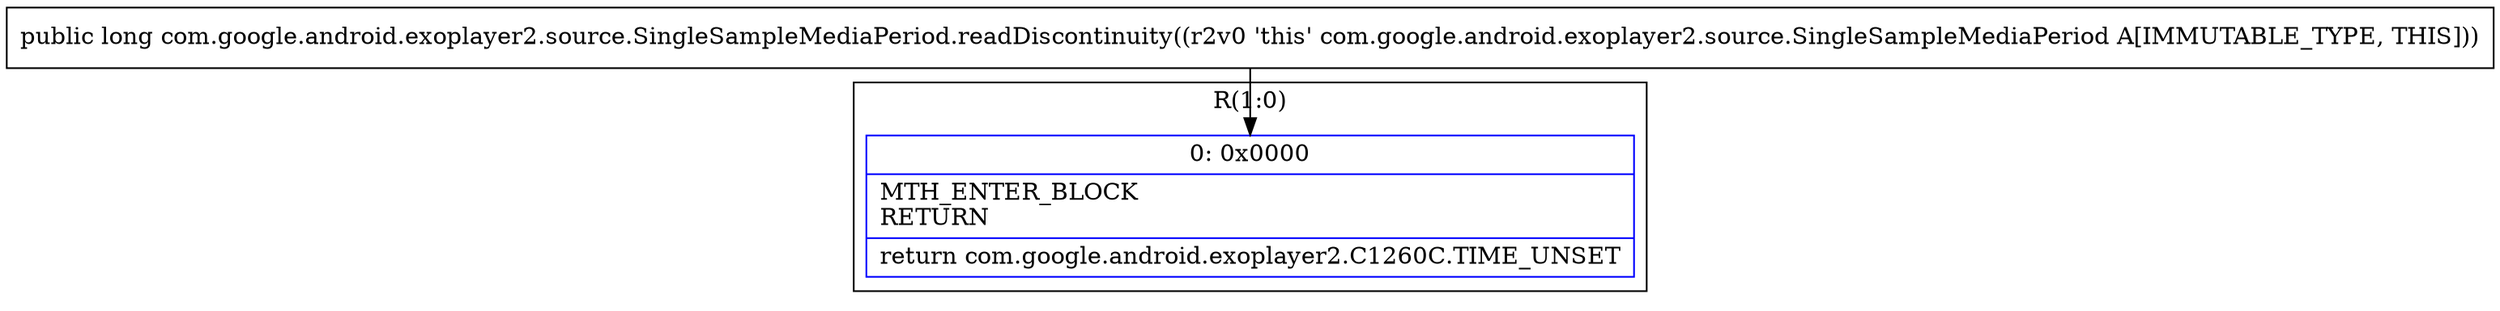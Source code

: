 digraph "CFG forcom.google.android.exoplayer2.source.SingleSampleMediaPeriod.readDiscontinuity()J" {
subgraph cluster_Region_929275034 {
label = "R(1:0)";
node [shape=record,color=blue];
Node_0 [shape=record,label="{0\:\ 0x0000|MTH_ENTER_BLOCK\lRETURN\l|return com.google.android.exoplayer2.C1260C.TIME_UNSET\l}"];
}
MethodNode[shape=record,label="{public long com.google.android.exoplayer2.source.SingleSampleMediaPeriod.readDiscontinuity((r2v0 'this' com.google.android.exoplayer2.source.SingleSampleMediaPeriod A[IMMUTABLE_TYPE, THIS])) }"];
MethodNode -> Node_0;
}

